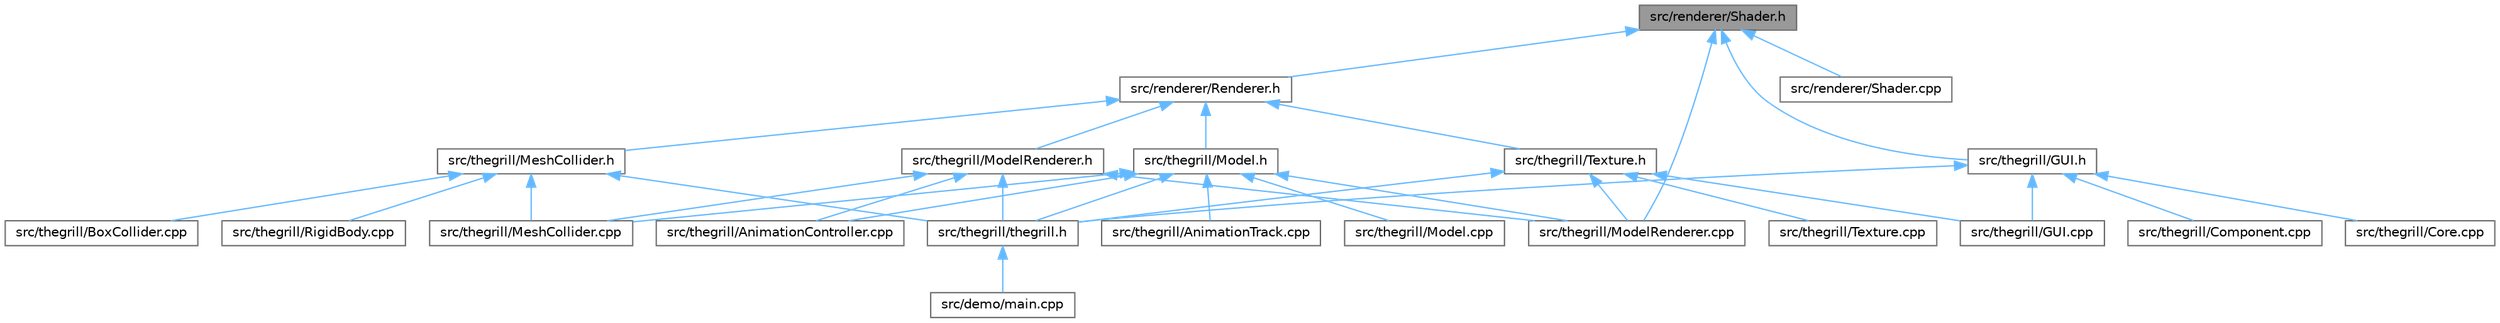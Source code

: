 digraph "src/renderer/Shader.h"
{
 // LATEX_PDF_SIZE
  bgcolor="transparent";
  edge [fontname=Helvetica,fontsize=10,labelfontname=Helvetica,labelfontsize=10];
  node [fontname=Helvetica,fontsize=10,shape=box,height=0.2,width=0.4];
  Node1 [id="Node000001",label="src/renderer/Shader.h",height=0.2,width=0.4,color="gray40", fillcolor="grey60", style="filled", fontcolor="black",tooltip=" "];
  Node1 -> Node2 [id="edge1_Node000001_Node000002",dir="back",color="steelblue1",style="solid",tooltip=" "];
  Node2 [id="Node000002",label="src/renderer/Renderer.h",height=0.2,width=0.4,color="grey40", fillcolor="white", style="filled",URL="$_renderer_8h.html",tooltip=" "];
  Node2 -> Node3 [id="edge2_Node000002_Node000003",dir="back",color="steelblue1",style="solid",tooltip=" "];
  Node3 [id="Node000003",label="src/thegrill/MeshCollider.h",height=0.2,width=0.4,color="grey40", fillcolor="white", style="filled",URL="$_mesh_collider_8h.html",tooltip=" "];
  Node3 -> Node4 [id="edge3_Node000003_Node000004",dir="back",color="steelblue1",style="solid",tooltip=" "];
  Node4 [id="Node000004",label="src/thegrill/BoxCollider.cpp",height=0.2,width=0.4,color="grey40", fillcolor="white", style="filled",URL="$_box_collider_8cpp.html",tooltip=" "];
  Node3 -> Node5 [id="edge4_Node000003_Node000005",dir="back",color="steelblue1",style="solid",tooltip=" "];
  Node5 [id="Node000005",label="src/thegrill/MeshCollider.cpp",height=0.2,width=0.4,color="grey40", fillcolor="white", style="filled",URL="$_mesh_collider_8cpp.html",tooltip=" "];
  Node3 -> Node6 [id="edge5_Node000003_Node000006",dir="back",color="steelblue1",style="solid",tooltip=" "];
  Node6 [id="Node000006",label="src/thegrill/RigidBody.cpp",height=0.2,width=0.4,color="grey40", fillcolor="white", style="filled",URL="$_rigid_body_8cpp.html",tooltip=" "];
  Node3 -> Node7 [id="edge6_Node000003_Node000007",dir="back",color="steelblue1",style="solid",tooltip=" "];
  Node7 [id="Node000007",label="src/thegrill/thegrill.h",height=0.2,width=0.4,color="grey40", fillcolor="white", style="filled",URL="$thegrill_8h.html",tooltip=" "];
  Node7 -> Node8 [id="edge7_Node000007_Node000008",dir="back",color="steelblue1",style="solid",tooltip=" "];
  Node8 [id="Node000008",label="src/demo/main.cpp",height=0.2,width=0.4,color="grey40", fillcolor="white", style="filled",URL="$main_8cpp.html",tooltip=" "];
  Node2 -> Node9 [id="edge8_Node000002_Node000009",dir="back",color="steelblue1",style="solid",tooltip=" "];
  Node9 [id="Node000009",label="src/thegrill/Model.h",height=0.2,width=0.4,color="grey40", fillcolor="white", style="filled",URL="$thegrill_2_model_8h.html",tooltip=" "];
  Node9 -> Node10 [id="edge9_Node000009_Node000010",dir="back",color="steelblue1",style="solid",tooltip=" "];
  Node10 [id="Node000010",label="src/thegrill/AnimationController.cpp",height=0.2,width=0.4,color="grey40", fillcolor="white", style="filled",URL="$_animation_controller_8cpp.html",tooltip=" "];
  Node9 -> Node11 [id="edge10_Node000009_Node000011",dir="back",color="steelblue1",style="solid",tooltip=" "];
  Node11 [id="Node000011",label="src/thegrill/AnimationTrack.cpp",height=0.2,width=0.4,color="grey40", fillcolor="white", style="filled",URL="$_animation_track_8cpp.html",tooltip=" "];
  Node9 -> Node5 [id="edge11_Node000009_Node000005",dir="back",color="steelblue1",style="solid",tooltip=" "];
  Node9 -> Node12 [id="edge12_Node000009_Node000012",dir="back",color="steelblue1",style="solid",tooltip=" "];
  Node12 [id="Node000012",label="src/thegrill/Model.cpp",height=0.2,width=0.4,color="grey40", fillcolor="white", style="filled",URL="$_model_8cpp.html",tooltip=" "];
  Node9 -> Node13 [id="edge13_Node000009_Node000013",dir="back",color="steelblue1",style="solid",tooltip=" "];
  Node13 [id="Node000013",label="src/thegrill/ModelRenderer.cpp",height=0.2,width=0.4,color="grey40", fillcolor="white", style="filled",URL="$_model_renderer_8cpp.html",tooltip=" "];
  Node9 -> Node7 [id="edge14_Node000009_Node000007",dir="back",color="steelblue1",style="solid",tooltip=" "];
  Node2 -> Node14 [id="edge15_Node000002_Node000014",dir="back",color="steelblue1",style="solid",tooltip=" "];
  Node14 [id="Node000014",label="src/thegrill/ModelRenderer.h",height=0.2,width=0.4,color="grey40", fillcolor="white", style="filled",URL="$_model_renderer_8h.html",tooltip=" "];
  Node14 -> Node10 [id="edge16_Node000014_Node000010",dir="back",color="steelblue1",style="solid",tooltip=" "];
  Node14 -> Node5 [id="edge17_Node000014_Node000005",dir="back",color="steelblue1",style="solid",tooltip=" "];
  Node14 -> Node13 [id="edge18_Node000014_Node000013",dir="back",color="steelblue1",style="solid",tooltip=" "];
  Node14 -> Node7 [id="edge19_Node000014_Node000007",dir="back",color="steelblue1",style="solid",tooltip=" "];
  Node2 -> Node15 [id="edge20_Node000002_Node000015",dir="back",color="steelblue1",style="solid",tooltip=" "];
  Node15 [id="Node000015",label="src/thegrill/Texture.h",height=0.2,width=0.4,color="grey40", fillcolor="white", style="filled",URL="$thegrill_2_texture_8h.html",tooltip=" "];
  Node15 -> Node16 [id="edge21_Node000015_Node000016",dir="back",color="steelblue1",style="solid",tooltip=" "];
  Node16 [id="Node000016",label="src/thegrill/GUI.cpp",height=0.2,width=0.4,color="grey40", fillcolor="white", style="filled",URL="$_g_u_i_8cpp.html",tooltip=" "];
  Node15 -> Node13 [id="edge22_Node000015_Node000013",dir="back",color="steelblue1",style="solid",tooltip=" "];
  Node15 -> Node17 [id="edge23_Node000015_Node000017",dir="back",color="steelblue1",style="solid",tooltip=" "];
  Node17 [id="Node000017",label="src/thegrill/Texture.cpp",height=0.2,width=0.4,color="grey40", fillcolor="white", style="filled",URL="$thegrill_2_texture_8cpp.html",tooltip=" "];
  Node15 -> Node7 [id="edge24_Node000015_Node000007",dir="back",color="steelblue1",style="solid",tooltip=" "];
  Node1 -> Node18 [id="edge25_Node000001_Node000018",dir="back",color="steelblue1",style="solid",tooltip=" "];
  Node18 [id="Node000018",label="src/renderer/Shader.cpp",height=0.2,width=0.4,color="grey40", fillcolor="white", style="filled",URL="$_shader_8cpp.html",tooltip=" "];
  Node1 -> Node19 [id="edge26_Node000001_Node000019",dir="back",color="steelblue1",style="solid",tooltip=" "];
  Node19 [id="Node000019",label="src/thegrill/GUI.h",height=0.2,width=0.4,color="grey40", fillcolor="white", style="filled",URL="$_g_u_i_8h.html",tooltip=" "];
  Node19 -> Node20 [id="edge27_Node000019_Node000020",dir="back",color="steelblue1",style="solid",tooltip=" "];
  Node20 [id="Node000020",label="src/thegrill/Component.cpp",height=0.2,width=0.4,color="grey40", fillcolor="white", style="filled",URL="$_component_8cpp.html",tooltip=" "];
  Node19 -> Node21 [id="edge28_Node000019_Node000021",dir="back",color="steelblue1",style="solid",tooltip=" "];
  Node21 [id="Node000021",label="src/thegrill/Core.cpp",height=0.2,width=0.4,color="grey40", fillcolor="white", style="filled",URL="$_core_8cpp.html",tooltip=" "];
  Node19 -> Node16 [id="edge29_Node000019_Node000016",dir="back",color="steelblue1",style="solid",tooltip=" "];
  Node19 -> Node7 [id="edge30_Node000019_Node000007",dir="back",color="steelblue1",style="solid",tooltip=" "];
  Node1 -> Node13 [id="edge31_Node000001_Node000013",dir="back",color="steelblue1",style="solid",tooltip=" "];
}
